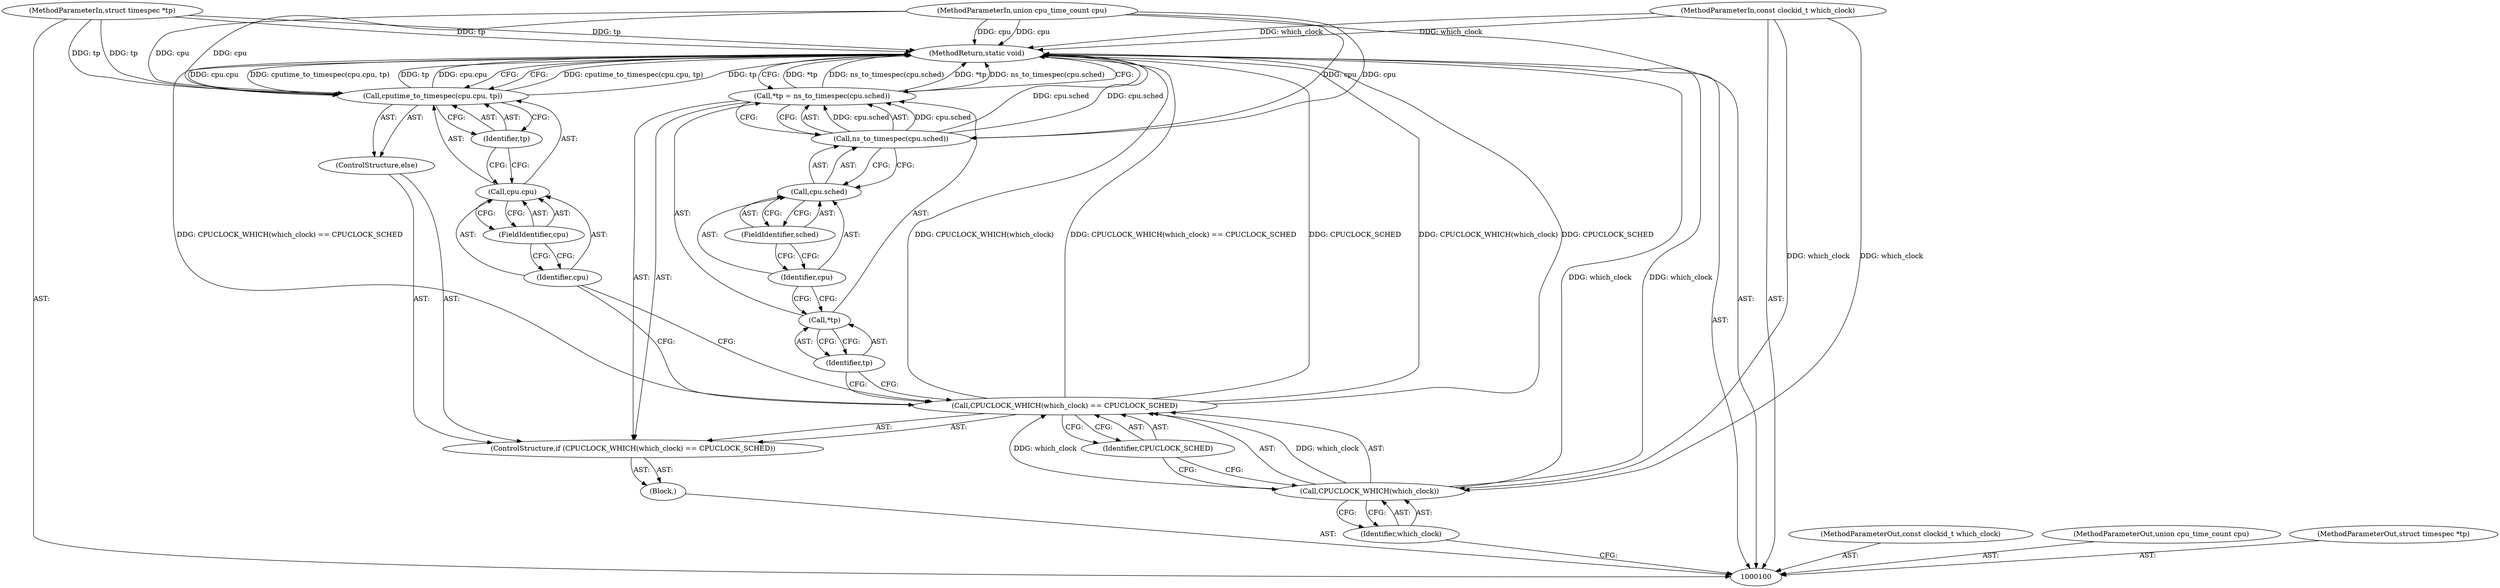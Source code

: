digraph "0_linux_f8bd2258e2d520dff28c855658bd24bdafb5102d_4" {
"1000123" [label="(MethodReturn,static void)"];
"1000101" [label="(MethodParameterIn,const clockid_t which_clock)"];
"1000163" [label="(MethodParameterOut,const clockid_t which_clock)"];
"1000102" [label="(MethodParameterIn,union cpu_time_count cpu)"];
"1000164" [label="(MethodParameterOut,union cpu_time_count cpu)"];
"1000103" [label="(MethodParameterIn,struct timespec *tp)"];
"1000165" [label="(MethodParameterOut,struct timespec *tp)"];
"1000104" [label="(Block,)"];
"1000105" [label="(ControlStructure,if (CPUCLOCK_WHICH(which_clock) == CPUCLOCK_SCHED))"];
"1000108" [label="(Identifier,which_clock)"];
"1000109" [label="(Identifier,CPUCLOCK_SCHED)"];
"1000106" [label="(Call,CPUCLOCK_WHICH(which_clock) == CPUCLOCK_SCHED)"];
"1000107" [label="(Call,CPUCLOCK_WHICH(which_clock))"];
"1000110" [label="(Call,*tp = ns_to_timespec(cpu.sched))"];
"1000111" [label="(Call,*tp)"];
"1000114" [label="(Call,cpu.sched)"];
"1000115" [label="(Identifier,cpu)"];
"1000116" [label="(FieldIdentifier,sched)"];
"1000112" [label="(Identifier,tp)"];
"1000113" [label="(Call,ns_to_timespec(cpu.sched))"];
"1000117" [label="(ControlStructure,else)"];
"1000119" [label="(Call,cpu.cpu)"];
"1000120" [label="(Identifier,cpu)"];
"1000121" [label="(FieldIdentifier,cpu)"];
"1000118" [label="(Call,cputime_to_timespec(cpu.cpu, tp))"];
"1000122" [label="(Identifier,tp)"];
"1000123" -> "1000100"  [label="AST: "];
"1000123" -> "1000110"  [label="CFG: "];
"1000123" -> "1000118"  [label="CFG: "];
"1000107" -> "1000123"  [label="DDG: which_clock"];
"1000106" -> "1000123"  [label="DDG: CPUCLOCK_WHICH(which_clock)"];
"1000106" -> "1000123"  [label="DDG: CPUCLOCK_WHICH(which_clock) == CPUCLOCK_SCHED"];
"1000106" -> "1000123"  [label="DDG: CPUCLOCK_SCHED"];
"1000113" -> "1000123"  [label="DDG: cpu.sched"];
"1000103" -> "1000123"  [label="DDG: tp"];
"1000118" -> "1000123"  [label="DDG: cputime_to_timespec(cpu.cpu, tp)"];
"1000118" -> "1000123"  [label="DDG: tp"];
"1000118" -> "1000123"  [label="DDG: cpu.cpu"];
"1000102" -> "1000123"  [label="DDG: cpu"];
"1000110" -> "1000123"  [label="DDG: *tp"];
"1000110" -> "1000123"  [label="DDG: ns_to_timespec(cpu.sched)"];
"1000101" -> "1000123"  [label="DDG: which_clock"];
"1000101" -> "1000100"  [label="AST: "];
"1000101" -> "1000123"  [label="DDG: which_clock"];
"1000101" -> "1000107"  [label="DDG: which_clock"];
"1000163" -> "1000100"  [label="AST: "];
"1000102" -> "1000100"  [label="AST: "];
"1000102" -> "1000123"  [label="DDG: cpu"];
"1000102" -> "1000113"  [label="DDG: cpu"];
"1000102" -> "1000118"  [label="DDG: cpu"];
"1000164" -> "1000100"  [label="AST: "];
"1000103" -> "1000100"  [label="AST: "];
"1000103" -> "1000123"  [label="DDG: tp"];
"1000103" -> "1000118"  [label="DDG: tp"];
"1000165" -> "1000100"  [label="AST: "];
"1000104" -> "1000100"  [label="AST: "];
"1000105" -> "1000104"  [label="AST: "];
"1000105" -> "1000104"  [label="AST: "];
"1000106" -> "1000105"  [label="AST: "];
"1000110" -> "1000105"  [label="AST: "];
"1000117" -> "1000105"  [label="AST: "];
"1000108" -> "1000107"  [label="AST: "];
"1000108" -> "1000100"  [label="CFG: "];
"1000107" -> "1000108"  [label="CFG: "];
"1000109" -> "1000106"  [label="AST: "];
"1000109" -> "1000107"  [label="CFG: "];
"1000106" -> "1000109"  [label="CFG: "];
"1000106" -> "1000105"  [label="AST: "];
"1000106" -> "1000109"  [label="CFG: "];
"1000107" -> "1000106"  [label="AST: "];
"1000109" -> "1000106"  [label="AST: "];
"1000112" -> "1000106"  [label="CFG: "];
"1000120" -> "1000106"  [label="CFG: "];
"1000106" -> "1000123"  [label="DDG: CPUCLOCK_WHICH(which_clock)"];
"1000106" -> "1000123"  [label="DDG: CPUCLOCK_WHICH(which_clock) == CPUCLOCK_SCHED"];
"1000106" -> "1000123"  [label="DDG: CPUCLOCK_SCHED"];
"1000107" -> "1000106"  [label="DDG: which_clock"];
"1000107" -> "1000106"  [label="AST: "];
"1000107" -> "1000108"  [label="CFG: "];
"1000108" -> "1000107"  [label="AST: "];
"1000109" -> "1000107"  [label="CFG: "];
"1000107" -> "1000123"  [label="DDG: which_clock"];
"1000107" -> "1000106"  [label="DDG: which_clock"];
"1000101" -> "1000107"  [label="DDG: which_clock"];
"1000110" -> "1000105"  [label="AST: "];
"1000110" -> "1000113"  [label="CFG: "];
"1000111" -> "1000110"  [label="AST: "];
"1000113" -> "1000110"  [label="AST: "];
"1000123" -> "1000110"  [label="CFG: "];
"1000110" -> "1000123"  [label="DDG: *tp"];
"1000110" -> "1000123"  [label="DDG: ns_to_timespec(cpu.sched)"];
"1000113" -> "1000110"  [label="DDG: cpu.sched"];
"1000111" -> "1000110"  [label="AST: "];
"1000111" -> "1000112"  [label="CFG: "];
"1000112" -> "1000111"  [label="AST: "];
"1000115" -> "1000111"  [label="CFG: "];
"1000114" -> "1000113"  [label="AST: "];
"1000114" -> "1000116"  [label="CFG: "];
"1000115" -> "1000114"  [label="AST: "];
"1000116" -> "1000114"  [label="AST: "];
"1000113" -> "1000114"  [label="CFG: "];
"1000115" -> "1000114"  [label="AST: "];
"1000115" -> "1000111"  [label="CFG: "];
"1000116" -> "1000115"  [label="CFG: "];
"1000116" -> "1000114"  [label="AST: "];
"1000116" -> "1000115"  [label="CFG: "];
"1000114" -> "1000116"  [label="CFG: "];
"1000112" -> "1000111"  [label="AST: "];
"1000112" -> "1000106"  [label="CFG: "];
"1000111" -> "1000112"  [label="CFG: "];
"1000113" -> "1000110"  [label="AST: "];
"1000113" -> "1000114"  [label="CFG: "];
"1000114" -> "1000113"  [label="AST: "];
"1000110" -> "1000113"  [label="CFG: "];
"1000113" -> "1000123"  [label="DDG: cpu.sched"];
"1000113" -> "1000110"  [label="DDG: cpu.sched"];
"1000102" -> "1000113"  [label="DDG: cpu"];
"1000117" -> "1000105"  [label="AST: "];
"1000118" -> "1000117"  [label="AST: "];
"1000119" -> "1000118"  [label="AST: "];
"1000119" -> "1000121"  [label="CFG: "];
"1000120" -> "1000119"  [label="AST: "];
"1000121" -> "1000119"  [label="AST: "];
"1000122" -> "1000119"  [label="CFG: "];
"1000120" -> "1000119"  [label="AST: "];
"1000120" -> "1000106"  [label="CFG: "];
"1000121" -> "1000120"  [label="CFG: "];
"1000121" -> "1000119"  [label="AST: "];
"1000121" -> "1000120"  [label="CFG: "];
"1000119" -> "1000121"  [label="CFG: "];
"1000118" -> "1000117"  [label="AST: "];
"1000118" -> "1000122"  [label="CFG: "];
"1000119" -> "1000118"  [label="AST: "];
"1000122" -> "1000118"  [label="AST: "];
"1000123" -> "1000118"  [label="CFG: "];
"1000118" -> "1000123"  [label="DDG: cputime_to_timespec(cpu.cpu, tp)"];
"1000118" -> "1000123"  [label="DDG: tp"];
"1000118" -> "1000123"  [label="DDG: cpu.cpu"];
"1000102" -> "1000118"  [label="DDG: cpu"];
"1000103" -> "1000118"  [label="DDG: tp"];
"1000122" -> "1000118"  [label="AST: "];
"1000122" -> "1000119"  [label="CFG: "];
"1000118" -> "1000122"  [label="CFG: "];
}
